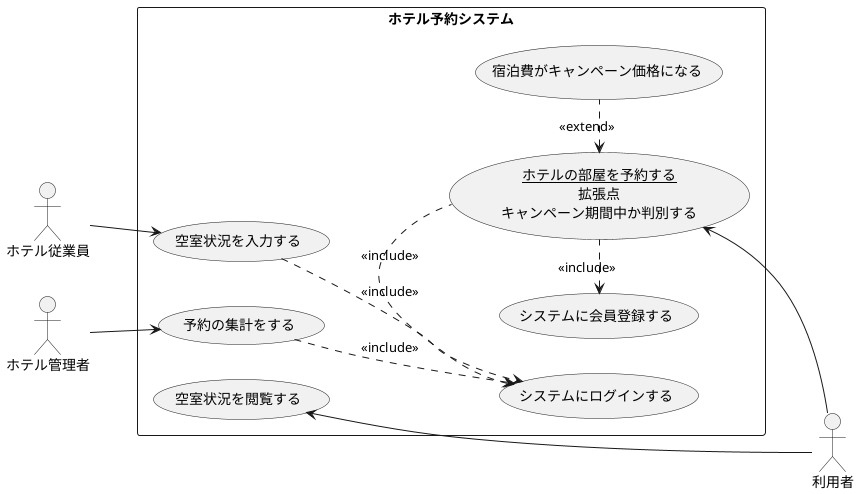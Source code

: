 @startuml ホテル予約システム
left to right direction
actor 利用者
actor ホテル従業員
actor ホテル管理者
rectangle ホテル予約システム{
usecase 空室状況を閲覧する
usecase 空室状況を入力する
usecase 予約の集計をする
usecase システムにログインする
usecase システムに会員登録する
usecase (<u>ホテルの部屋を予約する</u>\n拡張点\nキャンペーン期間中か判別する) as input
usecase 宿泊費がキャンペーン価格になる
}
利用者 -right-> 空室状況を閲覧する
input <. 宿泊費がキャンペーン価格になる : <<extend>>
システムにログインする <. input : << include >>
システムに会員登録する <. input : << include >>
input <-- 利用者
ホテル従業員 --> 空室状況を入力する
ホテル管理者 --> 予約の集計をする
空室状況を入力する ..> システムにログインする : <<include>>
予約の集計をする ..> システムにログインする : <<include>>
@enduml